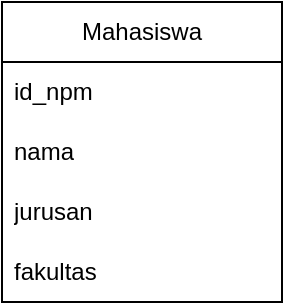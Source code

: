<mxfile version="26.2.9">
  <diagram name="Page-1" id="m8aM6dtleFyoJC6IYVf6">
    <mxGraphModel dx="526" dy="254" grid="0" gridSize="10" guides="1" tooltips="1" connect="1" arrows="1" fold="1" page="0" pageScale="1" pageWidth="850" pageHeight="1100" math="0" shadow="0">
      <root>
        <mxCell id="0" />
        <mxCell id="1" parent="0" />
        <mxCell id="wPr815SkSwhtlgaT7PUA-1" value="Mahasiswa" style="swimlane;fontStyle=0;childLayout=stackLayout;horizontal=1;startSize=30;horizontalStack=0;resizeParent=1;resizeParentMax=0;resizeLast=0;collapsible=1;marginBottom=0;whiteSpace=wrap;html=1;" vertex="1" parent="1">
          <mxGeometry x="114" y="74" width="140" height="150" as="geometry">
            <mxRectangle x="188" y="140" width="95" height="30" as="alternateBounds" />
          </mxGeometry>
        </mxCell>
        <mxCell id="wPr815SkSwhtlgaT7PUA-2" value="id_npm" style="text;strokeColor=none;fillColor=none;align=left;verticalAlign=middle;spacingLeft=4;spacingRight=4;overflow=hidden;points=[[0,0.5],[1,0.5]];portConstraint=eastwest;rotatable=0;whiteSpace=wrap;html=1;" vertex="1" parent="wPr815SkSwhtlgaT7PUA-1">
          <mxGeometry y="30" width="140" height="30" as="geometry" />
        </mxCell>
        <mxCell id="wPr815SkSwhtlgaT7PUA-3" value="nama" style="text;strokeColor=none;fillColor=none;align=left;verticalAlign=middle;spacingLeft=4;spacingRight=4;overflow=hidden;points=[[0,0.5],[1,0.5]];portConstraint=eastwest;rotatable=0;whiteSpace=wrap;html=1;" vertex="1" parent="wPr815SkSwhtlgaT7PUA-1">
          <mxGeometry y="60" width="140" height="30" as="geometry" />
        </mxCell>
        <mxCell id="wPr815SkSwhtlgaT7PUA-4" value="jurusan" style="text;strokeColor=none;fillColor=none;align=left;verticalAlign=middle;spacingLeft=4;spacingRight=4;overflow=hidden;points=[[0,0.5],[1,0.5]];portConstraint=eastwest;rotatable=0;whiteSpace=wrap;html=1;" vertex="1" parent="wPr815SkSwhtlgaT7PUA-1">
          <mxGeometry y="90" width="140" height="30" as="geometry" />
        </mxCell>
        <mxCell id="wPr815SkSwhtlgaT7PUA-5" value="fakultas" style="text;strokeColor=none;fillColor=none;align=left;verticalAlign=middle;spacingLeft=4;spacingRight=4;overflow=hidden;points=[[0,0.5],[1,0.5]];portConstraint=eastwest;rotatable=0;whiteSpace=wrap;html=1;" vertex="1" parent="wPr815SkSwhtlgaT7PUA-1">
          <mxGeometry y="120" width="140" height="30" as="geometry" />
        </mxCell>
      </root>
    </mxGraphModel>
  </diagram>
</mxfile>
